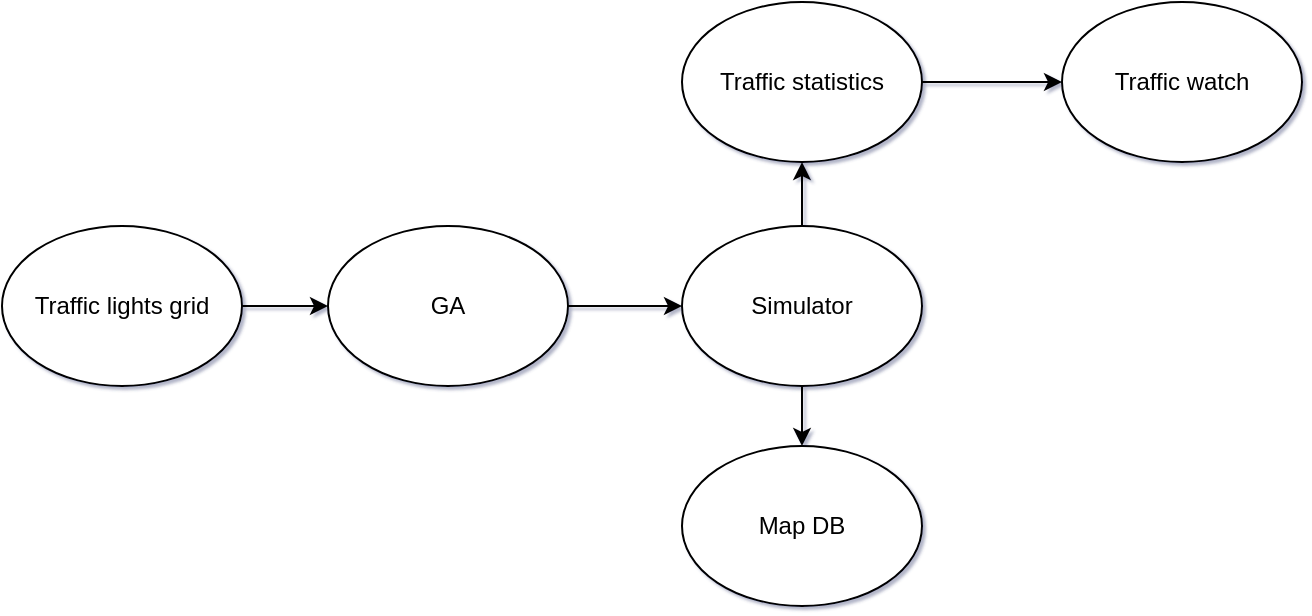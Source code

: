 <mxfile version="10.5.4" type="device"><diagram name="Page-1" id="42789a77-a242-8287-6e28-9cd8cfd52e62"><mxGraphModel dx="988" dy="480" grid="1" gridSize="10" guides="1" tooltips="1" connect="1" arrows="1" fold="1" page="1" pageScale="1" pageWidth="1169" pageHeight="827" background="#ffffff" math="0" shadow="1"><root><mxCell id="0"/><mxCell id="1" parent="0"/><mxCell id="YV14NQg8YWN2lqfNNEn--1" value="Map DB" style="ellipse;whiteSpace=wrap;html=1;" vertex="1" parent="1"><mxGeometry x="360" y="290" width="120" height="80" as="geometry"/></mxCell><mxCell id="YV14NQg8YWN2lqfNNEn--8" style="edgeStyle=orthogonalEdgeStyle;rounded=0;orthogonalLoop=1;jettySize=auto;html=1;" edge="1" parent="1" source="YV14NQg8YWN2lqfNNEn--2" target="YV14NQg8YWN2lqfNNEn--1"><mxGeometry relative="1" as="geometry"/></mxCell><mxCell id="YV14NQg8YWN2lqfNNEn--9" style="edgeStyle=orthogonalEdgeStyle;rounded=0;orthogonalLoop=1;jettySize=auto;html=1;entryX=0.5;entryY=1;entryDx=0;entryDy=0;" edge="1" parent="1" source="YV14NQg8YWN2lqfNNEn--2" target="YV14NQg8YWN2lqfNNEn--6"><mxGeometry relative="1" as="geometry"/></mxCell><mxCell id="YV14NQg8YWN2lqfNNEn--2" value="Simulator" style="ellipse;whiteSpace=wrap;html=1;" vertex="1" parent="1"><mxGeometry x="360" y="180" width="120" height="80" as="geometry"/></mxCell><mxCell id="YV14NQg8YWN2lqfNNEn--7" style="edgeStyle=orthogonalEdgeStyle;rounded=0;orthogonalLoop=1;jettySize=auto;html=1;" edge="1" parent="1" source="YV14NQg8YWN2lqfNNEn--3" target="YV14NQg8YWN2lqfNNEn--2"><mxGeometry relative="1" as="geometry"/></mxCell><mxCell id="YV14NQg8YWN2lqfNNEn--3" value="GA" style="ellipse;whiteSpace=wrap;html=1;" vertex="1" parent="1"><mxGeometry x="183" y="180" width="120" height="80" as="geometry"/></mxCell><mxCell id="YV14NQg8YWN2lqfNNEn--4" value="Traffic watch" style="ellipse;whiteSpace=wrap;html=1;" vertex="1" parent="1"><mxGeometry x="550" y="68" width="120" height="80" as="geometry"/></mxCell><mxCell id="YV14NQg8YWN2lqfNNEn--15" style="edgeStyle=orthogonalEdgeStyle;rounded=0;orthogonalLoop=1;jettySize=auto;html=1;entryX=0;entryY=0.5;entryDx=0;entryDy=0;" edge="1" parent="1" source="YV14NQg8YWN2lqfNNEn--5" target="YV14NQg8YWN2lqfNNEn--3"><mxGeometry relative="1" as="geometry"/></mxCell><mxCell id="YV14NQg8YWN2lqfNNEn--5" value="Traffic lights grid" style="ellipse;whiteSpace=wrap;html=1;" vertex="1" parent="1"><mxGeometry x="20" y="180" width="120" height="80" as="geometry"/></mxCell><mxCell id="YV14NQg8YWN2lqfNNEn--13" style="edgeStyle=orthogonalEdgeStyle;rounded=0;orthogonalLoop=1;jettySize=auto;html=1;entryX=0;entryY=0.5;entryDx=0;entryDy=0;" edge="1" parent="1" source="YV14NQg8YWN2lqfNNEn--6" target="YV14NQg8YWN2lqfNNEn--4"><mxGeometry relative="1" as="geometry"/></mxCell><mxCell id="YV14NQg8YWN2lqfNNEn--6" value="Traffic statistics" style="ellipse;whiteSpace=wrap;html=1;" vertex="1" parent="1"><mxGeometry x="360" y="68" width="120" height="80" as="geometry"/></mxCell></root></mxGraphModel></diagram></mxfile>